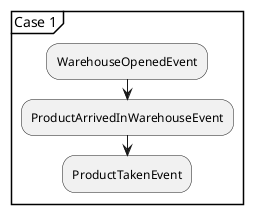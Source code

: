@startuml
partition "Case 1" {
:WarehouseOpenedEvent;
:ProductArrivedInWarehouseEvent;
:ProductTakenEvent;
}
@enduml
